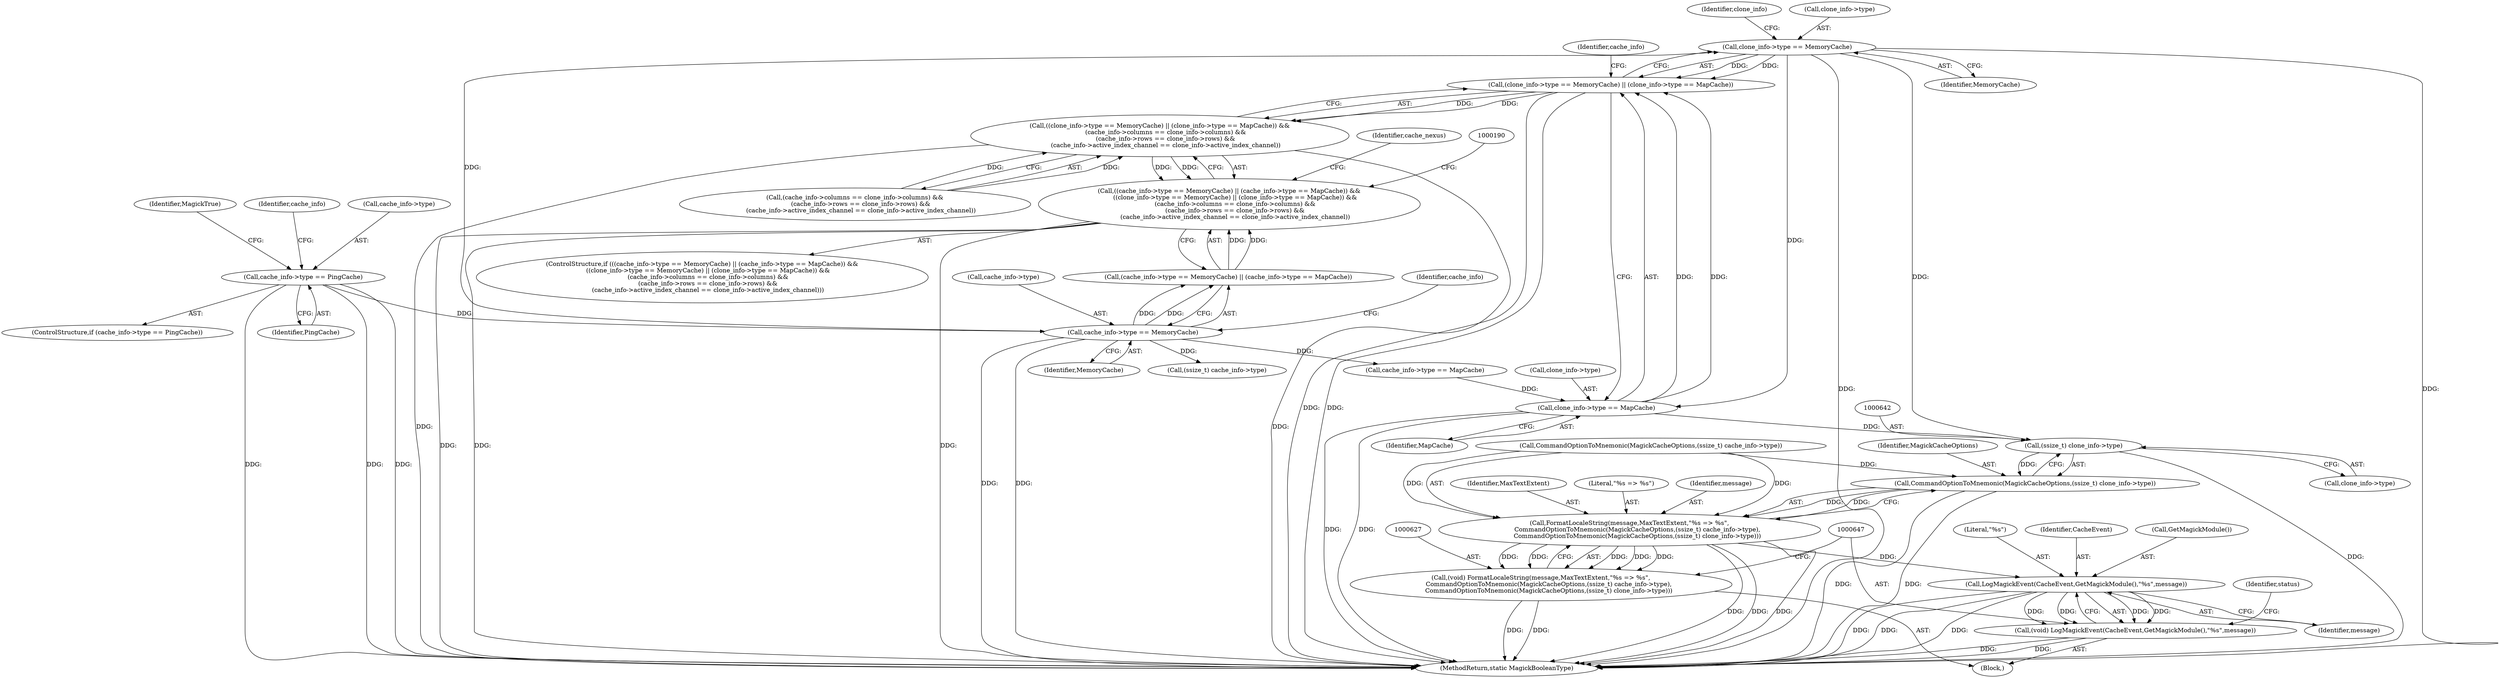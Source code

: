 digraph "0_ImageMagick_a54fe0e8600eaf3dc6fe717d3c0398001507f723@pointer" {
"1000155" [label="(Call,clone_info->type == MemoryCache)"];
"1000143" [label="(Call,cache_info->type == MemoryCache)"];
"1000133" [label="(Call,cache_info->type == PingCache)"];
"1000154" [label="(Call,(clone_info->type == MemoryCache) || (clone_info->type == MapCache))"];
"1000153" [label="(Call,((clone_info->type == MemoryCache) || (clone_info->type == MapCache)) &&\n      (cache_info->columns == clone_info->columns) &&\n      (cache_info->rows == clone_info->rows) &&\n      (cache_info->active_index_channel == clone_info->active_index_channel))"];
"1000141" [label="(Call,((cache_info->type == MemoryCache) || (cache_info->type == MapCache)) &&\n      ((clone_info->type == MemoryCache) || (clone_info->type == MapCache)) &&\n      (cache_info->columns == clone_info->columns) &&\n      (cache_info->rows == clone_info->rows) &&\n      (cache_info->active_index_channel == clone_info->active_index_channel))"];
"1000160" [label="(Call,clone_info->type == MapCache)"];
"1000641" [label="(Call,(ssize_t) clone_info->type)"];
"1000639" [label="(Call,CommandOptionToMnemonic(MagickCacheOptions,(ssize_t) clone_info->type))"];
"1000628" [label="(Call,FormatLocaleString(message,MaxTextExtent,\"%s => %s\",\n        CommandOptionToMnemonic(MagickCacheOptions,(ssize_t) cache_info->type),\n        CommandOptionToMnemonic(MagickCacheOptions,(ssize_t) clone_info->type)))"];
"1000626" [label="(Call,(void) FormatLocaleString(message,MaxTextExtent,\"%s => %s\",\n        CommandOptionToMnemonic(MagickCacheOptions,(ssize_t) cache_info->type),\n        CommandOptionToMnemonic(MagickCacheOptions,(ssize_t) clone_info->type)))"];
"1000648" [label="(Call,LogMagickEvent(CacheEvent,GetMagickModule(),\"%s\",message))"];
"1000646" [label="(Call,(void) LogMagickEvent(CacheEvent,GetMagickModule(),\"%s\",message))"];
"1000159" [label="(Identifier,MemoryCache)"];
"1000137" [label="(Identifier,PingCache)"];
"1000628" [label="(Call,FormatLocaleString(message,MaxTextExtent,\"%s => %s\",\n        CommandOptionToMnemonic(MagickCacheOptions,(ssize_t) cache_info->type),\n        CommandOptionToMnemonic(MagickCacheOptions,(ssize_t) clone_info->type)))"];
"1000162" [label="(Identifier,clone_info)"];
"1000142" [label="(Call,(cache_info->type == MemoryCache) || (cache_info->type == MapCache))"];
"1000654" [label="(Identifier,status)"];
"1000651" [label="(Literal,\"%s\")"];
"1000626" [label="(Call,(void) FormatLocaleString(message,MaxTextExtent,\"%s => %s\",\n        CommandOptionToMnemonic(MagickCacheOptions,(ssize_t) cache_info->type),\n        CommandOptionToMnemonic(MagickCacheOptions,(ssize_t) clone_info->type)))"];
"1000153" [label="(Call,((clone_info->type == MemoryCache) || (clone_info->type == MapCache)) &&\n      (cache_info->columns == clone_info->columns) &&\n      (cache_info->rows == clone_info->rows) &&\n      (cache_info->active_index_channel == clone_info->active_index_channel))"];
"1000655" [label="(MethodReturn,static MagickBooleanType)"];
"1000639" [label="(Call,CommandOptionToMnemonic(MagickCacheOptions,(ssize_t) clone_info->type))"];
"1000147" [label="(Identifier,MemoryCache)"];
"1000652" [label="(Identifier,message)"];
"1000133" [label="(Call,cache_info->type == PingCache)"];
"1000160" [label="(Call,clone_info->type == MapCache)"];
"1000164" [label="(Identifier,MapCache)"];
"1000646" [label="(Call,(void) LogMagickEvent(CacheEvent,GetMagickModule(),\"%s\",message))"];
"1000154" [label="(Call,(clone_info->type == MemoryCache) || (clone_info->type == MapCache))"];
"1000132" [label="(ControlStructure,if (cache_info->type == PingCache))"];
"1000648" [label="(Call,LogMagickEvent(CacheEvent,GetMagickModule(),\"%s\",message))"];
"1000161" [label="(Call,clone_info->type)"];
"1000141" [label="(Call,((cache_info->type == MemoryCache) || (cache_info->type == MapCache)) &&\n      ((clone_info->type == MemoryCache) || (clone_info->type == MapCache)) &&\n      (cache_info->columns == clone_info->columns) &&\n      (cache_info->rows == clone_info->rows) &&\n      (cache_info->active_index_channel == clone_info->active_index_channel))"];
"1000155" [label="(Call,clone_info->type == MemoryCache)"];
"1000629" [label="(Identifier,message)"];
"1000248" [label="(Identifier,cache_nexus)"];
"1000139" [label="(Identifier,MagickTrue)"];
"1000140" [label="(ControlStructure,if (((cache_info->type == MemoryCache) || (cache_info->type == MapCache)) &&\n      ((clone_info->type == MemoryCache) || (clone_info->type == MapCache)) &&\n      (cache_info->columns == clone_info->columns) &&\n      (cache_info->rows == clone_info->rows) &&\n      (cache_info->active_index_channel == clone_info->active_index_channel)))"];
"1000145" [label="(Identifier,cache_info)"];
"1000156" [label="(Call,clone_info->type)"];
"1000134" [label="(Call,cache_info->type)"];
"1000165" [label="(Call,(cache_info->columns == clone_info->columns) &&\n      (cache_info->rows == clone_info->rows) &&\n      (cache_info->active_index_channel == clone_info->active_index_channel))"];
"1000624" [label="(Block,)"];
"1000643" [label="(Call,clone_info->type)"];
"1000632" [label="(Call,CommandOptionToMnemonic(MagickCacheOptions,(ssize_t) cache_info->type))"];
"1000143" [label="(Call,cache_info->type == MemoryCache)"];
"1000641" [label="(Call,(ssize_t) clone_info->type)"];
"1000144" [label="(Call,cache_info->type)"];
"1000150" [label="(Identifier,cache_info)"];
"1000640" [label="(Identifier,MagickCacheOptions)"];
"1000630" [label="(Identifier,MaxTextExtent)"];
"1000631" [label="(Literal,\"%s => %s\")"];
"1000168" [label="(Identifier,cache_info)"];
"1000649" [label="(Identifier,CacheEvent)"];
"1000148" [label="(Call,cache_info->type == MapCache)"];
"1000634" [label="(Call,(ssize_t) cache_info->type)"];
"1000650" [label="(Call,GetMagickModule())"];
"1000155" -> "1000154"  [label="AST: "];
"1000155" -> "1000159"  [label="CFG: "];
"1000156" -> "1000155"  [label="AST: "];
"1000159" -> "1000155"  [label="AST: "];
"1000162" -> "1000155"  [label="CFG: "];
"1000154" -> "1000155"  [label="CFG: "];
"1000155" -> "1000655"  [label="DDG: "];
"1000155" -> "1000655"  [label="DDG: "];
"1000155" -> "1000154"  [label="DDG: "];
"1000155" -> "1000154"  [label="DDG: "];
"1000143" -> "1000155"  [label="DDG: "];
"1000155" -> "1000160"  [label="DDG: "];
"1000155" -> "1000641"  [label="DDG: "];
"1000143" -> "1000142"  [label="AST: "];
"1000143" -> "1000147"  [label="CFG: "];
"1000144" -> "1000143"  [label="AST: "];
"1000147" -> "1000143"  [label="AST: "];
"1000150" -> "1000143"  [label="CFG: "];
"1000142" -> "1000143"  [label="CFG: "];
"1000143" -> "1000655"  [label="DDG: "];
"1000143" -> "1000655"  [label="DDG: "];
"1000143" -> "1000142"  [label="DDG: "];
"1000143" -> "1000142"  [label="DDG: "];
"1000133" -> "1000143"  [label="DDG: "];
"1000143" -> "1000148"  [label="DDG: "];
"1000143" -> "1000634"  [label="DDG: "];
"1000133" -> "1000132"  [label="AST: "];
"1000133" -> "1000137"  [label="CFG: "];
"1000134" -> "1000133"  [label="AST: "];
"1000137" -> "1000133"  [label="AST: "];
"1000139" -> "1000133"  [label="CFG: "];
"1000145" -> "1000133"  [label="CFG: "];
"1000133" -> "1000655"  [label="DDG: "];
"1000133" -> "1000655"  [label="DDG: "];
"1000133" -> "1000655"  [label="DDG: "];
"1000154" -> "1000153"  [label="AST: "];
"1000154" -> "1000160"  [label="CFG: "];
"1000160" -> "1000154"  [label="AST: "];
"1000168" -> "1000154"  [label="CFG: "];
"1000153" -> "1000154"  [label="CFG: "];
"1000154" -> "1000655"  [label="DDG: "];
"1000154" -> "1000655"  [label="DDG: "];
"1000154" -> "1000153"  [label="DDG: "];
"1000154" -> "1000153"  [label="DDG: "];
"1000160" -> "1000154"  [label="DDG: "];
"1000160" -> "1000154"  [label="DDG: "];
"1000153" -> "1000141"  [label="AST: "];
"1000153" -> "1000165"  [label="CFG: "];
"1000165" -> "1000153"  [label="AST: "];
"1000141" -> "1000153"  [label="CFG: "];
"1000153" -> "1000655"  [label="DDG: "];
"1000153" -> "1000655"  [label="DDG: "];
"1000153" -> "1000141"  [label="DDG: "];
"1000153" -> "1000141"  [label="DDG: "];
"1000165" -> "1000153"  [label="DDG: "];
"1000165" -> "1000153"  [label="DDG: "];
"1000141" -> "1000140"  [label="AST: "];
"1000141" -> "1000142"  [label="CFG: "];
"1000142" -> "1000141"  [label="AST: "];
"1000190" -> "1000141"  [label="CFG: "];
"1000248" -> "1000141"  [label="CFG: "];
"1000141" -> "1000655"  [label="DDG: "];
"1000141" -> "1000655"  [label="DDG: "];
"1000141" -> "1000655"  [label="DDG: "];
"1000142" -> "1000141"  [label="DDG: "];
"1000142" -> "1000141"  [label="DDG: "];
"1000160" -> "1000164"  [label="CFG: "];
"1000161" -> "1000160"  [label="AST: "];
"1000164" -> "1000160"  [label="AST: "];
"1000160" -> "1000655"  [label="DDG: "];
"1000160" -> "1000655"  [label="DDG: "];
"1000148" -> "1000160"  [label="DDG: "];
"1000160" -> "1000641"  [label="DDG: "];
"1000641" -> "1000639"  [label="AST: "];
"1000641" -> "1000643"  [label="CFG: "];
"1000642" -> "1000641"  [label="AST: "];
"1000643" -> "1000641"  [label="AST: "];
"1000639" -> "1000641"  [label="CFG: "];
"1000641" -> "1000655"  [label="DDG: "];
"1000641" -> "1000639"  [label="DDG: "];
"1000639" -> "1000628"  [label="AST: "];
"1000640" -> "1000639"  [label="AST: "];
"1000628" -> "1000639"  [label="CFG: "];
"1000639" -> "1000655"  [label="DDG: "];
"1000639" -> "1000655"  [label="DDG: "];
"1000639" -> "1000628"  [label="DDG: "];
"1000639" -> "1000628"  [label="DDG: "];
"1000632" -> "1000639"  [label="DDG: "];
"1000628" -> "1000626"  [label="AST: "];
"1000629" -> "1000628"  [label="AST: "];
"1000630" -> "1000628"  [label="AST: "];
"1000631" -> "1000628"  [label="AST: "];
"1000632" -> "1000628"  [label="AST: "];
"1000626" -> "1000628"  [label="CFG: "];
"1000628" -> "1000655"  [label="DDG: "];
"1000628" -> "1000655"  [label="DDG: "];
"1000628" -> "1000655"  [label="DDG: "];
"1000628" -> "1000626"  [label="DDG: "];
"1000628" -> "1000626"  [label="DDG: "];
"1000628" -> "1000626"  [label="DDG: "];
"1000628" -> "1000626"  [label="DDG: "];
"1000628" -> "1000626"  [label="DDG: "];
"1000632" -> "1000628"  [label="DDG: "];
"1000632" -> "1000628"  [label="DDG: "];
"1000628" -> "1000648"  [label="DDG: "];
"1000626" -> "1000624"  [label="AST: "];
"1000627" -> "1000626"  [label="AST: "];
"1000647" -> "1000626"  [label="CFG: "];
"1000626" -> "1000655"  [label="DDG: "];
"1000626" -> "1000655"  [label="DDG: "];
"1000648" -> "1000646"  [label="AST: "];
"1000648" -> "1000652"  [label="CFG: "];
"1000649" -> "1000648"  [label="AST: "];
"1000650" -> "1000648"  [label="AST: "];
"1000651" -> "1000648"  [label="AST: "];
"1000652" -> "1000648"  [label="AST: "];
"1000646" -> "1000648"  [label="CFG: "];
"1000648" -> "1000655"  [label="DDG: "];
"1000648" -> "1000655"  [label="DDG: "];
"1000648" -> "1000655"  [label="DDG: "];
"1000648" -> "1000646"  [label="DDG: "];
"1000648" -> "1000646"  [label="DDG: "];
"1000648" -> "1000646"  [label="DDG: "];
"1000648" -> "1000646"  [label="DDG: "];
"1000646" -> "1000624"  [label="AST: "];
"1000647" -> "1000646"  [label="AST: "];
"1000654" -> "1000646"  [label="CFG: "];
"1000646" -> "1000655"  [label="DDG: "];
"1000646" -> "1000655"  [label="DDG: "];
}
